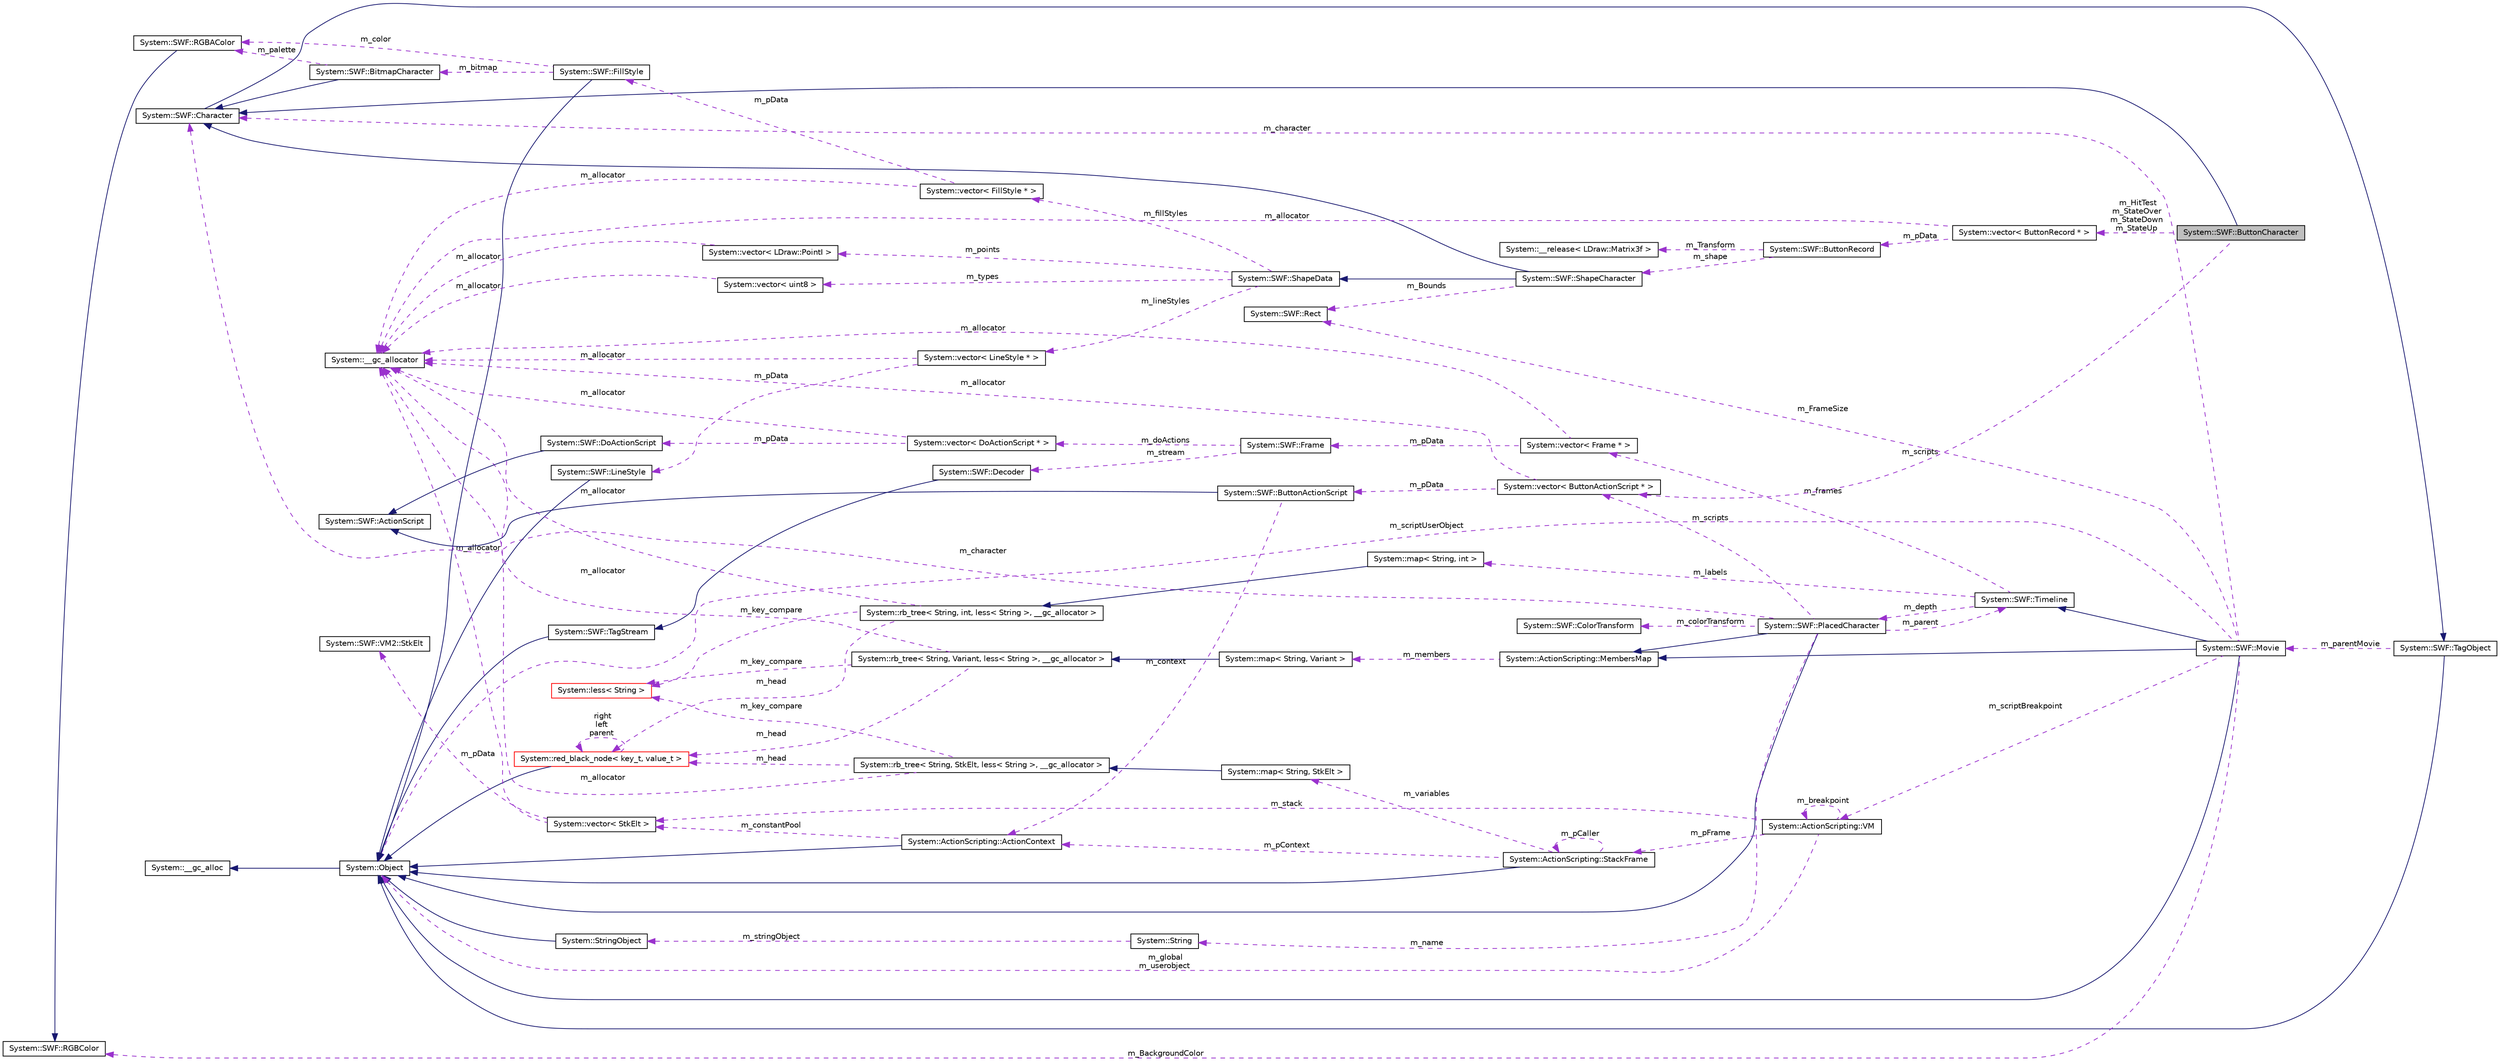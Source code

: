 digraph G
{
  edge [fontname="Helvetica",fontsize="10",labelfontname="Helvetica",labelfontsize="10"];
  node [fontname="Helvetica",fontsize="10",shape=record];
  rankdir="LR";
  Node1 [label="System::SWF::ButtonCharacter",height=0.2,width=0.4,color="black", fillcolor="grey75", style="filled" fontcolor="black"];
  Node2 -> Node1 [dir="back",color="midnightblue",fontsize="10",style="solid",fontname="Helvetica"];
  Node2 [label="System::SWF::Character",height=0.2,width=0.4,color="black", fillcolor="white", style="filled",URL="$class_system_1_1_s_w_f_1_1_character.html"];
  Node3 -> Node2 [dir="back",color="midnightblue",fontsize="10",style="solid",fontname="Helvetica"];
  Node3 [label="System::SWF::TagObject",height=0.2,width=0.4,color="black", fillcolor="white", style="filled",URL="$class_system_1_1_s_w_f_1_1_tag_object.html"];
  Node4 -> Node3 [dir="back",color="midnightblue",fontsize="10",style="solid",fontname="Helvetica"];
  Node4 [label="System::Object",height=0.2,width=0.4,color="black", fillcolor="white", style="filled",URL="$class_system_1_1_object.html"];
  Node5 -> Node4 [dir="back",color="midnightblue",fontsize="10",style="solid",fontname="Helvetica"];
  Node5 [label="System::__gc_alloc",height=0.2,width=0.4,color="black", fillcolor="white", style="filled",URL="$class_system_1_1____gc__alloc.html"];
  Node6 -> Node3 [dir="back",color="darkorchid3",fontsize="10",style="dashed",label=" m_parentMovie" ,fontname="Helvetica"];
  Node6 [label="System::SWF::Movie",height=0.2,width=0.4,color="black", fillcolor="white", style="filled",URL="$class_system_1_1_s_w_f_1_1_movie.html"];
  Node4 -> Node6 [dir="back",color="midnightblue",fontsize="10",style="solid",fontname="Helvetica"];
  Node7 -> Node6 [dir="back",color="midnightblue",fontsize="10",style="solid",fontname="Helvetica"];
  Node7 [label="System::SWF::Timeline",height=0.2,width=0.4,color="black", fillcolor="white", style="filled",URL="$class_system_1_1_s_w_f_1_1_timeline.html"];
  Node8 -> Node7 [dir="back",color="darkorchid3",fontsize="10",style="dashed",label=" m_frames" ,fontname="Helvetica"];
  Node8 [label="System::vector\< Frame * \>",height=0.2,width=0.4,color="black", fillcolor="white", style="filled",URL="$class_system_1_1vector.html"];
  Node9 -> Node8 [dir="back",color="darkorchid3",fontsize="10",style="dashed",label=" m_allocator" ,fontname="Helvetica"];
  Node9 [label="System::__gc_allocator",height=0.2,width=0.4,color="black", fillcolor="white", style="filled",URL="$class_system_1_1____gc__allocator.html"];
  Node10 -> Node8 [dir="back",color="darkorchid3",fontsize="10",style="dashed",label=" m_pData" ,fontname="Helvetica"];
  Node10 [label="System::SWF::Frame",height=0.2,width=0.4,color="black", fillcolor="white", style="filled",URL="$class_system_1_1_s_w_f_1_1_frame.html"];
  Node11 -> Node10 [dir="back",color="darkorchid3",fontsize="10",style="dashed",label=" m_stream" ,fontname="Helvetica"];
  Node11 [label="System::SWF::Decoder",height=0.2,width=0.4,color="black", fillcolor="white", style="filled",URL="$class_system_1_1_s_w_f_1_1_decoder.html"];
  Node12 -> Node11 [dir="back",color="midnightblue",fontsize="10",style="solid",fontname="Helvetica"];
  Node12 [label="System::SWF::TagStream",height=0.2,width=0.4,color="black", fillcolor="white", style="filled",URL="$class_system_1_1_s_w_f_1_1_tag_stream.html"];
  Node4 -> Node12 [dir="back",color="midnightblue",fontsize="10",style="solid",fontname="Helvetica"];
  Node13 -> Node10 [dir="back",color="darkorchid3",fontsize="10",style="dashed",label=" m_doActions" ,fontname="Helvetica"];
  Node13 [label="System::vector\< DoActionScript * \>",height=0.2,width=0.4,color="black", fillcolor="white", style="filled",URL="$class_system_1_1vector.html"];
  Node9 -> Node13 [dir="back",color="darkorchid3",fontsize="10",style="dashed",label=" m_allocator" ,fontname="Helvetica"];
  Node14 -> Node13 [dir="back",color="darkorchid3",fontsize="10",style="dashed",label=" m_pData" ,fontname="Helvetica"];
  Node14 [label="System::SWF::DoActionScript",height=0.2,width=0.4,color="black", fillcolor="white", style="filled",URL="$class_system_1_1_s_w_f_1_1_do_action_script.html"];
  Node15 -> Node14 [dir="back",color="midnightblue",fontsize="10",style="solid",fontname="Helvetica"];
  Node15 [label="System::SWF::ActionScript",height=0.2,width=0.4,color="black", fillcolor="white", style="filled",URL="$class_system_1_1_s_w_f_1_1_action_script.html"];
  Node16 -> Node7 [dir="back",color="darkorchid3",fontsize="10",style="dashed",label=" m_labels" ,fontname="Helvetica"];
  Node16 [label="System::map\< String, int \>",height=0.2,width=0.4,color="black", fillcolor="white", style="filled",URL="$class_system_1_1map.html"];
  Node17 -> Node16 [dir="back",color="midnightblue",fontsize="10",style="solid",fontname="Helvetica"];
  Node17 [label="System::rb_tree\< String, int, less\< String \>, __gc_allocator \>",height=0.2,width=0.4,color="black", fillcolor="white", style="filled",URL="$class_system_1_1rb__tree.html"];
  Node9 -> Node17 [dir="back",color="darkorchid3",fontsize="10",style="dashed",label=" m_allocator" ,fontname="Helvetica"];
  Node18 -> Node17 [dir="back",color="darkorchid3",fontsize="10",style="dashed",label=" m_key_compare" ,fontname="Helvetica"];
  Node18 [label="System::less\< String \>",height=0.2,width=0.4,color="red", fillcolor="white", style="filled",URL="$class_system_1_1less_3_01_string_01_4.html"];
  Node19 -> Node17 [dir="back",color="darkorchid3",fontsize="10",style="dashed",label=" m_head" ,fontname="Helvetica"];
  Node19 [label="System::red_black_node\< key_t, value_t \>",height=0.2,width=0.4,color="red", fillcolor="white", style="filled",URL="$class_system_1_1red__black__node.html"];
  Node4 -> Node19 [dir="back",color="midnightblue",fontsize="10",style="solid",fontname="Helvetica"];
  Node19 -> Node19 [dir="back",color="darkorchid3",fontsize="10",style="dashed",label=" right\nleft\nparent" ,fontname="Helvetica"];
  Node20 -> Node7 [dir="back",color="darkorchid3",fontsize="10",style="dashed",label=" m_depth" ,fontname="Helvetica"];
  Node20 [label="System::SWF::PlacedCharacter",height=0.2,width=0.4,color="black", fillcolor="white", style="filled",URL="$class_system_1_1_s_w_f_1_1_placed_character.html"];
  Node4 -> Node20 [dir="back",color="midnightblue",fontsize="10",style="solid",fontname="Helvetica"];
  Node21 -> Node20 [dir="back",color="midnightblue",fontsize="10",style="solid",fontname="Helvetica"];
  Node21 [label="System::ActionScripting::MembersMap",height=0.2,width=0.4,color="black", fillcolor="white", style="filled",URL="$class_system_1_1_action_scripting_1_1_members_map.html"];
  Node22 -> Node21 [dir="back",color="darkorchid3",fontsize="10",style="dashed",label=" m_members" ,fontname="Helvetica"];
  Node22 [label="System::map\< String, Variant \>",height=0.2,width=0.4,color="black", fillcolor="white", style="filled",URL="$class_system_1_1map.html"];
  Node23 -> Node22 [dir="back",color="midnightblue",fontsize="10",style="solid",fontname="Helvetica"];
  Node23 [label="System::rb_tree\< String, Variant, less\< String \>, __gc_allocator \>",height=0.2,width=0.4,color="black", fillcolor="white", style="filled",URL="$class_system_1_1rb__tree.html"];
  Node9 -> Node23 [dir="back",color="darkorchid3",fontsize="10",style="dashed",label=" m_allocator" ,fontname="Helvetica"];
  Node18 -> Node23 [dir="back",color="darkorchid3",fontsize="10",style="dashed",label=" m_key_compare" ,fontname="Helvetica"];
  Node19 -> Node23 [dir="back",color="darkorchid3",fontsize="10",style="dashed",label=" m_head" ,fontname="Helvetica"];
  Node24 -> Node20 [dir="back",color="darkorchid3",fontsize="10",style="dashed",label=" m_scripts" ,fontname="Helvetica"];
  Node24 [label="System::vector\< ButtonActionScript * \>",height=0.2,width=0.4,color="black", fillcolor="white", style="filled",URL="$class_system_1_1vector.html"];
  Node9 -> Node24 [dir="back",color="darkorchid3",fontsize="10",style="dashed",label=" m_allocator" ,fontname="Helvetica"];
  Node25 -> Node24 [dir="back",color="darkorchid3",fontsize="10",style="dashed",label=" m_pData" ,fontname="Helvetica"];
  Node25 [label="System::SWF::ButtonActionScript",height=0.2,width=0.4,color="black", fillcolor="white", style="filled",URL="$class_system_1_1_s_w_f_1_1_button_action_script.html"];
  Node15 -> Node25 [dir="back",color="midnightblue",fontsize="10",style="solid",fontname="Helvetica"];
  Node26 -> Node25 [dir="back",color="darkorchid3",fontsize="10",style="dashed",label=" m_context" ,fontname="Helvetica"];
  Node26 [label="System::ActionScripting::ActionContext",height=0.2,width=0.4,color="black", fillcolor="white", style="filled",URL="$class_system_1_1_action_scripting_1_1_action_context.html"];
  Node4 -> Node26 [dir="back",color="midnightblue",fontsize="10",style="solid",fontname="Helvetica"];
  Node27 -> Node26 [dir="back",color="darkorchid3",fontsize="10",style="dashed",label=" m_constantPool" ,fontname="Helvetica"];
  Node27 [label="System::vector\< StkElt \>",height=0.2,width=0.4,color="black", fillcolor="white", style="filled",URL="$class_system_1_1vector.html"];
  Node9 -> Node27 [dir="back",color="darkorchid3",fontsize="10",style="dashed",label=" m_allocator" ,fontname="Helvetica"];
  Node28 -> Node27 [dir="back",color="darkorchid3",fontsize="10",style="dashed",label=" m_pData" ,fontname="Helvetica"];
  Node28 [label="System::SWF::VM2::StkElt",height=0.2,width=0.4,color="black", fillcolor="white", style="filled",URL="$class_system_1_1_s_w_f_1_1_v_m2_1_1_stk_elt.html"];
  Node2 -> Node20 [dir="back",color="darkorchid3",fontsize="10",style="dashed",label=" m_character" ,fontname="Helvetica"];
  Node7 -> Node20 [dir="back",color="darkorchid3",fontsize="10",style="dashed",label=" m_parent" ,fontname="Helvetica"];
  Node29 -> Node20 [dir="back",color="darkorchid3",fontsize="10",style="dashed",label=" m_name" ,fontname="Helvetica"];
  Node29 [label="System::String",height=0.2,width=0.4,color="black", fillcolor="white", style="filled",URL="$class_system_1_1_string.html"];
  Node30 -> Node29 [dir="back",color="darkorchid3",fontsize="10",style="dashed",label=" m_stringObject" ,fontname="Helvetica"];
  Node30 [label="System::StringObject",height=0.2,width=0.4,color="black", fillcolor="white", style="filled",URL="$class_system_1_1_string_object.html"];
  Node4 -> Node30 [dir="back",color="midnightblue",fontsize="10",style="solid",fontname="Helvetica"];
  Node31 -> Node20 [dir="back",color="darkorchid3",fontsize="10",style="dashed",label=" m_colorTransform" ,fontname="Helvetica"];
  Node31 [label="System::SWF::ColorTransform",height=0.2,width=0.4,color="black", fillcolor="white", style="filled",URL="$class_system_1_1_s_w_f_1_1_color_transform.html"];
  Node21 -> Node6 [dir="back",color="midnightblue",fontsize="10",style="solid",fontname="Helvetica"];
  Node32 -> Node6 [dir="back",color="darkorchid3",fontsize="10",style="dashed",label=" m_BackgroundColor" ,fontname="Helvetica"];
  Node32 [label="System::SWF::RGBColor",height=0.2,width=0.4,color="black", fillcolor="white", style="filled",URL="$class_system_1_1_s_w_f_1_1_r_g_b_color.html"];
  Node33 -> Node6 [dir="back",color="darkorchid3",fontsize="10",style="dashed",label=" m_FrameSize" ,fontname="Helvetica"];
  Node33 [label="System::SWF::Rect",height=0.2,width=0.4,color="black", fillcolor="white", style="filled",URL="$struct_system_1_1_s_w_f_1_1_rect.html"];
  Node2 -> Node6 [dir="back",color="darkorchid3",fontsize="10",style="dashed",label=" m_character" ,fontname="Helvetica"];
  Node34 -> Node6 [dir="back",color="darkorchid3",fontsize="10",style="dashed",label=" m_scriptBreakpoint" ,fontname="Helvetica"];
  Node34 [label="System::ActionScripting::VM",height=0.2,width=0.4,color="black", fillcolor="white", style="filled",URL="$class_system_1_1_action_scripting_1_1_v_m.html"];
  Node27 -> Node34 [dir="back",color="darkorchid3",fontsize="10",style="dashed",label=" m_stack" ,fontname="Helvetica"];
  Node34 -> Node34 [dir="back",color="darkorchid3",fontsize="10",style="dashed",label=" m_breakpoint" ,fontname="Helvetica"];
  Node35 -> Node34 [dir="back",color="darkorchid3",fontsize="10",style="dashed",label=" m_pFrame" ,fontname="Helvetica"];
  Node35 [label="System::ActionScripting::StackFrame",height=0.2,width=0.4,color="black", fillcolor="white", style="filled",URL="$class_system_1_1_action_scripting_1_1_stack_frame.html"];
  Node4 -> Node35 [dir="back",color="midnightblue",fontsize="10",style="solid",fontname="Helvetica"];
  Node26 -> Node35 [dir="back",color="darkorchid3",fontsize="10",style="dashed",label=" m_pContext" ,fontname="Helvetica"];
  Node36 -> Node35 [dir="back",color="darkorchid3",fontsize="10",style="dashed",label=" m_variables" ,fontname="Helvetica"];
  Node36 [label="System::map\< String, StkElt \>",height=0.2,width=0.4,color="black", fillcolor="white", style="filled",URL="$class_system_1_1map.html"];
  Node37 -> Node36 [dir="back",color="midnightblue",fontsize="10",style="solid",fontname="Helvetica"];
  Node37 [label="System::rb_tree\< String, StkElt, less\< String \>, __gc_allocator \>",height=0.2,width=0.4,color="black", fillcolor="white", style="filled",URL="$class_system_1_1rb__tree.html"];
  Node9 -> Node37 [dir="back",color="darkorchid3",fontsize="10",style="dashed",label=" m_allocator" ,fontname="Helvetica"];
  Node18 -> Node37 [dir="back",color="darkorchid3",fontsize="10",style="dashed",label=" m_key_compare" ,fontname="Helvetica"];
  Node19 -> Node37 [dir="back",color="darkorchid3",fontsize="10",style="dashed",label=" m_head" ,fontname="Helvetica"];
  Node35 -> Node35 [dir="back",color="darkorchid3",fontsize="10",style="dashed",label=" m_pCaller" ,fontname="Helvetica"];
  Node4 -> Node34 [dir="back",color="darkorchid3",fontsize="10",style="dashed",label=" m_global\nm_userobject" ,fontname="Helvetica"];
  Node4 -> Node6 [dir="back",color="darkorchid3",fontsize="10",style="dashed",label=" m_scriptUserObject" ,fontname="Helvetica"];
  Node24 -> Node1 [dir="back",color="darkorchid3",fontsize="10",style="dashed",label=" m_scripts" ,fontname="Helvetica"];
  Node38 -> Node1 [dir="back",color="darkorchid3",fontsize="10",style="dashed",label=" m_HitTest\nm_StateOver\nm_StateDown\nm_StateUp" ,fontname="Helvetica"];
  Node38 [label="System::vector\< ButtonRecord * \>",height=0.2,width=0.4,color="black", fillcolor="white", style="filled",URL="$class_system_1_1vector.html"];
  Node39 -> Node38 [dir="back",color="darkorchid3",fontsize="10",style="dashed",label=" m_pData" ,fontname="Helvetica"];
  Node39 [label="System::SWF::ButtonRecord",height=0.2,width=0.4,color="black", fillcolor="white", style="filled",URL="$class_system_1_1_s_w_f_1_1_button_record.html"];
  Node40 -> Node39 [dir="back",color="darkorchid3",fontsize="10",style="dashed",label=" m_shape" ,fontname="Helvetica"];
  Node40 [label="System::SWF::ShapeCharacter",height=0.2,width=0.4,color="black", fillcolor="white", style="filled",URL="$class_system_1_1_s_w_f_1_1_shape_character.html"];
  Node2 -> Node40 [dir="back",color="midnightblue",fontsize="10",style="solid",fontname="Helvetica"];
  Node41 -> Node40 [dir="back",color="midnightblue",fontsize="10",style="solid",fontname="Helvetica"];
  Node41 [label="System::SWF::ShapeData",height=0.2,width=0.4,color="black", fillcolor="white", style="filled",URL="$class_system_1_1_s_w_f_1_1_shape_data.html"];
  Node42 -> Node41 [dir="back",color="darkorchid3",fontsize="10",style="dashed",label=" m_types" ,fontname="Helvetica"];
  Node42 [label="System::vector\< uint8 \>",height=0.2,width=0.4,color="black", fillcolor="white", style="filled",URL="$class_system_1_1vector.html"];
  Node9 -> Node42 [dir="back",color="darkorchid3",fontsize="10",style="dashed",label=" m_allocator" ,fontname="Helvetica"];
  Node43 -> Node41 [dir="back",color="darkorchid3",fontsize="10",style="dashed",label=" m_points" ,fontname="Helvetica"];
  Node43 [label="System::vector\< LDraw::PointI \>",height=0.2,width=0.4,color="black", fillcolor="white", style="filled",URL="$class_system_1_1vector.html"];
  Node9 -> Node43 [dir="back",color="darkorchid3",fontsize="10",style="dashed",label=" m_allocator" ,fontname="Helvetica"];
  Node44 -> Node41 [dir="back",color="darkorchid3",fontsize="10",style="dashed",label=" m_lineStyles" ,fontname="Helvetica"];
  Node44 [label="System::vector\< LineStyle * \>",height=0.2,width=0.4,color="black", fillcolor="white", style="filled",URL="$class_system_1_1vector.html"];
  Node45 -> Node44 [dir="back",color="darkorchid3",fontsize="10",style="dashed",label=" m_pData" ,fontname="Helvetica"];
  Node45 [label="System::SWF::LineStyle",height=0.2,width=0.4,color="black", fillcolor="white", style="filled",URL="$class_system_1_1_s_w_f_1_1_line_style.html"];
  Node4 -> Node45 [dir="back",color="midnightblue",fontsize="10",style="solid",fontname="Helvetica"];
  Node9 -> Node44 [dir="back",color="darkorchid3",fontsize="10",style="dashed",label=" m_allocator" ,fontname="Helvetica"];
  Node46 -> Node41 [dir="back",color="darkorchid3",fontsize="10",style="dashed",label=" m_fillStyles" ,fontname="Helvetica"];
  Node46 [label="System::vector\< FillStyle * \>",height=0.2,width=0.4,color="black", fillcolor="white", style="filled",URL="$class_system_1_1vector.html"];
  Node9 -> Node46 [dir="back",color="darkorchid3",fontsize="10",style="dashed",label=" m_allocator" ,fontname="Helvetica"];
  Node47 -> Node46 [dir="back",color="darkorchid3",fontsize="10",style="dashed",label=" m_pData" ,fontname="Helvetica"];
  Node47 [label="System::SWF::FillStyle",height=0.2,width=0.4,color="black", fillcolor="white", style="filled",URL="$class_system_1_1_s_w_f_1_1_fill_style.html"];
  Node4 -> Node47 [dir="back",color="midnightblue",fontsize="10",style="solid",fontname="Helvetica"];
  Node48 -> Node47 [dir="back",color="darkorchid3",fontsize="10",style="dashed",label=" m_bitmap" ,fontname="Helvetica"];
  Node48 [label="System::SWF::BitmapCharacter",height=0.2,width=0.4,color="black", fillcolor="white", style="filled",URL="$class_system_1_1_s_w_f_1_1_bitmap_character.html"];
  Node2 -> Node48 [dir="back",color="midnightblue",fontsize="10",style="solid",fontname="Helvetica"];
  Node49 -> Node48 [dir="back",color="darkorchid3",fontsize="10",style="dashed",label=" m_palette" ,fontname="Helvetica"];
  Node49 [label="System::SWF::RGBAColor",height=0.2,width=0.4,color="black", fillcolor="white", style="filled",URL="$class_system_1_1_s_w_f_1_1_r_g_b_a_color.html"];
  Node32 -> Node49 [dir="back",color="midnightblue",fontsize="10",style="solid",fontname="Helvetica"];
  Node49 -> Node47 [dir="back",color="darkorchid3",fontsize="10",style="dashed",label=" m_color" ,fontname="Helvetica"];
  Node33 -> Node40 [dir="back",color="darkorchid3",fontsize="10",style="dashed",label=" m_Bounds" ,fontname="Helvetica"];
  Node50 -> Node39 [dir="back",color="darkorchid3",fontsize="10",style="dashed",label=" m_Transform" ,fontname="Helvetica"];
  Node50 [label="System::__release\< LDraw::Matrix3f \>",height=0.2,width=0.4,color="black", fillcolor="white", style="filled",URL="$class_system_1_1____release.html"];
  Node9 -> Node38 [dir="back",color="darkorchid3",fontsize="10",style="dashed",label=" m_allocator" ,fontname="Helvetica"];
}
